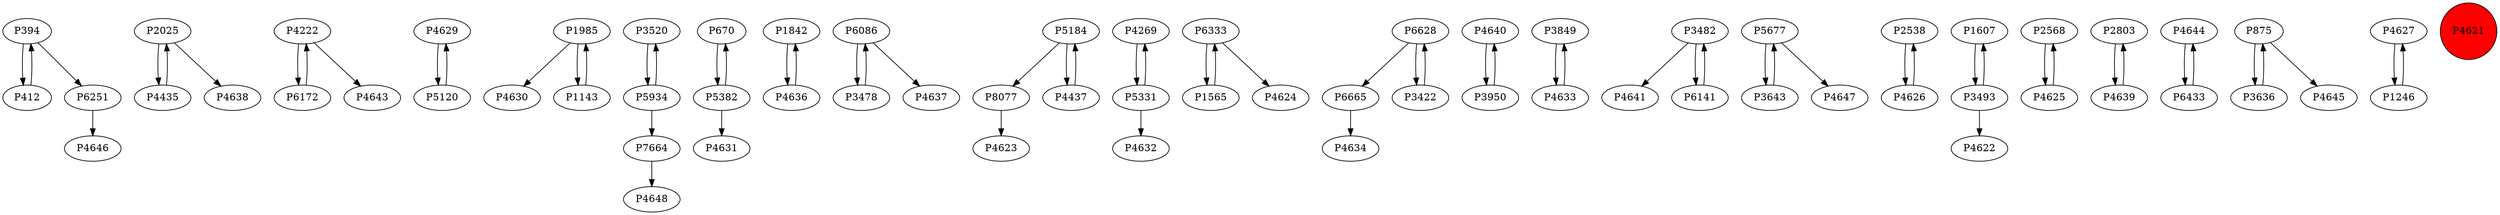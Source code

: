 digraph {
	P394 -> P412
	P2025 -> P4435
	P4222 -> P6172
	P4629 -> P5120
	P5120 -> P4629
	P1985 -> P4630
	P3520 -> P5934
	P6172 -> P4222
	P670 -> P5382
	P1842 -> P4636
	P6086 -> P3478
	P394 -> P6251
	P7664 -> P4648
	P8077 -> P4623
	P4269 -> P5331
	P6333 -> P1565
	P5331 -> P4632
	P1143 -> P1985
	P6665 -> P4634
	P4640 -> P3950
	P3849 -> P4633
	P3482 -> P4641
	P6628 -> P3422
	P5382 -> P670
	P6628 -> P6665
	P5934 -> P7664
	P5677 -> P3643
	P4636 -> P1842
	P2538 -> P4626
	P6141 -> P3482
	P4633 -> P3849
	P1607 -> P3493
	P3950 -> P4640
	P2568 -> P4625
	P5677 -> P4647
	P2803 -> P4639
	P3482 -> P6141
	P5331 -> P4269
	P6251 -> P4646
	P3643 -> P5677
	P5184 -> P4437
	P4644 -> P6433
	P875 -> P3636
	P412 -> P394
	P5184 -> P8077
	P3636 -> P875
	P4626 -> P2538
	P3493 -> P1607
	P4222 -> P4643
	P875 -> P4645
	P3422 -> P6628
	P1985 -> P1143
	P4639 -> P2803
	P4625 -> P2568
	P4627 -> P1246
	P1565 -> P6333
	P3493 -> P4622
	P1246 -> P4627
	P4437 -> P5184
	P6433 -> P4644
	P2025 -> P4638
	P6086 -> P4637
	P4435 -> P2025
	P3478 -> P6086
	P5934 -> P3520
	P6333 -> P4624
	P5382 -> P4631
	P4621 [shape=circle]
	P4621 [style=filled]
	P4621 [fillcolor=red]
}